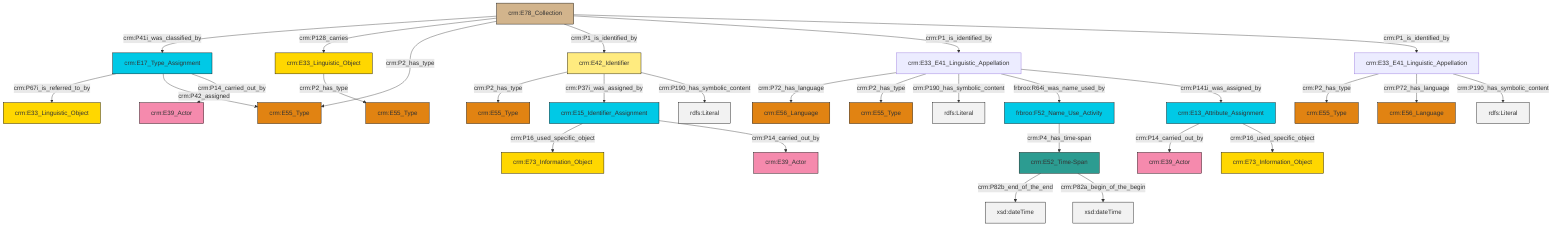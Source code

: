 graph TD
classDef Literal fill:#f2f2f2,stroke:#000000;
classDef CRM_Entity fill:#FFFFFF,stroke:#000000;
classDef Temporal_Entity fill:#00C9E6, stroke:#000000;
classDef Type fill:#E18312, stroke:#000000;
classDef Time-Span fill:#2C9C91, stroke:#000000;
classDef Appellation fill:#FFEB7F, stroke:#000000;
classDef Place fill:#008836, stroke:#000000;
classDef Persistent_Item fill:#B266B2, stroke:#000000;
classDef Conceptual_Object fill:#FFD700, stroke:#000000;
classDef Physical_Thing fill:#D2B48C, stroke:#000000;
classDef Actor fill:#f58aad, stroke:#000000;
classDef PC_Classes fill:#4ce600, stroke:#000000;
classDef Multi fill:#cccccc,stroke:#000000;

4["crm:E78_Collection"]:::Physical_Thing -->|crm:P41i_was_classified_by| 5["crm:E17_Type_Assignment"]:::Temporal_Entity
10["crm:E33_Linguistic_Object"]:::Conceptual_Object -->|crm:P2_has_type| 0["crm:E55_Type"]:::Type
13["crm:E33_E41_Linguistic_Appellation"]:::Default -->|crm:P2_has_type| 6["crm:E55_Type"]:::Type
13["crm:E33_E41_Linguistic_Appellation"]:::Default -->|crm:P72_has_language| 16["crm:E56_Language"]:::Type
17["crm:E42_Identifier"]:::Appellation -->|crm:P2_has_type| 14["crm:E55_Type"]:::Type
13["crm:E33_E41_Linguistic_Appellation"]:::Default -->|crm:P190_has_symbolic_content| 19[rdfs:Literal]:::Literal
17["crm:E42_Identifier"]:::Appellation -->|crm:P37i_was_assigned_by| 20["crm:E15_Identifier_Assignment"]:::Temporal_Entity
17["crm:E42_Identifier"]:::Appellation -->|crm:P190_has_symbolic_content| 21[rdfs:Literal]:::Literal
5["crm:E17_Type_Assignment"]:::Temporal_Entity -->|crm:P67i_is_referred_to_by| 22["crm:E33_Linguistic_Object"]:::Conceptual_Object
4["crm:E78_Collection"]:::Physical_Thing -->|crm:P128_carries| 10["crm:E33_Linguistic_Object"]:::Conceptual_Object
29["crm:E33_E41_Linguistic_Appellation"]:::Default -->|crm:P72_has_language| 30["crm:E56_Language"]:::Type
11["crm:E52_Time-Span"]:::Time-Span -->|crm:P82b_end_of_the_end| 31[xsd:dateTime]:::Literal
32["frbroo:F52_Name_Use_Activity"]:::Temporal_Entity -->|crm:P4_has_time-span| 11["crm:E52_Time-Span"]:::Time-Span
5["crm:E17_Type_Assignment"]:::Temporal_Entity -->|crm:P42_assigned| 37["crm:E55_Type"]:::Type
11["crm:E52_Time-Span"]:::Time-Span -->|crm:P82a_begin_of_the_begin| 38[xsd:dateTime]:::Literal
4["crm:E78_Collection"]:::Physical_Thing -->|crm:P2_has_type| 37["crm:E55_Type"]:::Type
5["crm:E17_Type_Assignment"]:::Temporal_Entity -->|crm:P14_carried_out_by| 2["crm:E39_Actor"]:::Actor
4["crm:E78_Collection"]:::Physical_Thing -->|crm:P1_is_identified_by| 17["crm:E42_Identifier"]:::Appellation
4["crm:E78_Collection"]:::Physical_Thing -->|crm:P1_is_identified_by| 29["crm:E33_E41_Linguistic_Appellation"]:::Default
20["crm:E15_Identifier_Assignment"]:::Temporal_Entity -->|crm:P16_used_specific_object| 41["crm:E73_Information_Object"]:::Conceptual_Object
29["crm:E33_E41_Linguistic_Appellation"]:::Default -->|crm:P2_has_type| 27["crm:E55_Type"]:::Type
8["crm:E13_Attribute_Assignment"]:::Temporal_Entity -->|crm:P14_carried_out_by| 34["crm:E39_Actor"]:::Actor
29["crm:E33_E41_Linguistic_Appellation"]:::Default -->|crm:P190_has_symbolic_content| 49[rdfs:Literal]:::Literal
4["crm:E78_Collection"]:::Physical_Thing -->|crm:P1_is_identified_by| 13["crm:E33_E41_Linguistic_Appellation"]:::Default
29["crm:E33_E41_Linguistic_Appellation"]:::Default -->|frbroo:R64i_was_name_used_by| 32["frbroo:F52_Name_Use_Activity"]:::Temporal_Entity
8["crm:E13_Attribute_Assignment"]:::Temporal_Entity -->|crm:P16_used_specific_object| 24["crm:E73_Information_Object"]:::Conceptual_Object
29["crm:E33_E41_Linguistic_Appellation"]:::Default -->|crm:P141i_was_assigned_by| 8["crm:E13_Attribute_Assignment"]:::Temporal_Entity
20["crm:E15_Identifier_Assignment"]:::Temporal_Entity -->|crm:P14_carried_out_by| 39["crm:E39_Actor"]:::Actor